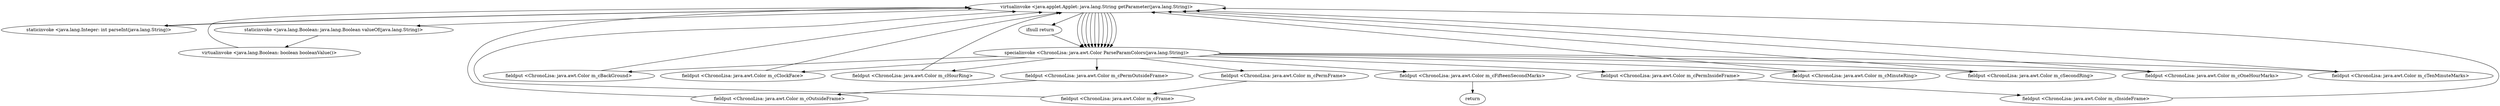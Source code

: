 digraph "" {
"virtualinvoke <java.applet.Applet: java.lang.String getParameter(java.lang.String)>";
 "virtualinvoke <java.applet.Applet: java.lang.String getParameter(java.lang.String)>"->"staticinvoke <java.lang.Integer: int parseInt(java.lang.String)>";
 "staticinvoke <java.lang.Integer: int parseInt(java.lang.String)>"->"virtualinvoke <java.applet.Applet: java.lang.String getParameter(java.lang.String)>";
 "virtualinvoke <java.applet.Applet: java.lang.String getParameter(java.lang.String)>"->"staticinvoke <java.lang.Boolean: java.lang.Boolean valueOf(java.lang.String)>";
 "staticinvoke <java.lang.Boolean: java.lang.Boolean valueOf(java.lang.String)>"->"virtualinvoke <java.lang.Boolean: boolean booleanValue()>";
 "virtualinvoke <java.lang.Boolean: boolean booleanValue()>"->"virtualinvoke <java.applet.Applet: java.lang.String getParameter(java.lang.String)>";
 "virtualinvoke <java.applet.Applet: java.lang.String getParameter(java.lang.String)>"->"specialinvoke <ChronoLisa: java.awt.Color ParseParamColors(java.lang.String)>";
 "specialinvoke <ChronoLisa: java.awt.Color ParseParamColors(java.lang.String)>"->"fieldput <ChronoLisa: java.awt.Color m_cBackGround>";
 "fieldput <ChronoLisa: java.awt.Color m_cBackGround>"->"virtualinvoke <java.applet.Applet: java.lang.String getParameter(java.lang.String)>";
 "virtualinvoke <java.applet.Applet: java.lang.String getParameter(java.lang.String)>"->"specialinvoke <ChronoLisa: java.awt.Color ParseParamColors(java.lang.String)>";
 "specialinvoke <ChronoLisa: java.awt.Color ParseParamColors(java.lang.String)>"->"fieldput <ChronoLisa: java.awt.Color m_cPermOutsideFrame>";
 "fieldput <ChronoLisa: java.awt.Color m_cPermOutsideFrame>"->"fieldput <ChronoLisa: java.awt.Color m_cOutsideFrame>";
 "fieldput <ChronoLisa: java.awt.Color m_cOutsideFrame>"->"virtualinvoke <java.applet.Applet: java.lang.String getParameter(java.lang.String)>";
 "virtualinvoke <java.applet.Applet: java.lang.String getParameter(java.lang.String)>"->"specialinvoke <ChronoLisa: java.awt.Color ParseParamColors(java.lang.String)>";
 "specialinvoke <ChronoLisa: java.awt.Color ParseParamColors(java.lang.String)>"->"fieldput <ChronoLisa: java.awt.Color m_cPermFrame>";
 "fieldput <ChronoLisa: java.awt.Color m_cPermFrame>"->"fieldput <ChronoLisa: java.awt.Color m_cFrame>";
 "fieldput <ChronoLisa: java.awt.Color m_cFrame>"->"virtualinvoke <java.applet.Applet: java.lang.String getParameter(java.lang.String)>";
 "virtualinvoke <java.applet.Applet: java.lang.String getParameter(java.lang.String)>"->"specialinvoke <ChronoLisa: java.awt.Color ParseParamColors(java.lang.String)>";
 "specialinvoke <ChronoLisa: java.awt.Color ParseParamColors(java.lang.String)>"->"fieldput <ChronoLisa: java.awt.Color m_cPermInsideFrame>";
 "fieldput <ChronoLisa: java.awt.Color m_cPermInsideFrame>"->"fieldput <ChronoLisa: java.awt.Color m_cInsideFrame>";
 "fieldput <ChronoLisa: java.awt.Color m_cInsideFrame>"->"virtualinvoke <java.applet.Applet: java.lang.String getParameter(java.lang.String)>";
 "virtualinvoke <java.applet.Applet: java.lang.String getParameter(java.lang.String)>"->"specialinvoke <ChronoLisa: java.awt.Color ParseParamColors(java.lang.String)>";
 "specialinvoke <ChronoLisa: java.awt.Color ParseParamColors(java.lang.String)>"->"fieldput <ChronoLisa: java.awt.Color m_cClockFace>";
 "fieldput <ChronoLisa: java.awt.Color m_cClockFace>"->"virtualinvoke <java.applet.Applet: java.lang.String getParameter(java.lang.String)>";
 "virtualinvoke <java.applet.Applet: java.lang.String getParameter(java.lang.String)>"->"specialinvoke <ChronoLisa: java.awt.Color ParseParamColors(java.lang.String)>";
 "specialinvoke <ChronoLisa: java.awt.Color ParseParamColors(java.lang.String)>"->"fieldput <ChronoLisa: java.awt.Color m_cHourRing>";
 "fieldput <ChronoLisa: java.awt.Color m_cHourRing>"->"virtualinvoke <java.applet.Applet: java.lang.String getParameter(java.lang.String)>";
 "virtualinvoke <java.applet.Applet: java.lang.String getParameter(java.lang.String)>"->"specialinvoke <ChronoLisa: java.awt.Color ParseParamColors(java.lang.String)>";
 "specialinvoke <ChronoLisa: java.awt.Color ParseParamColors(java.lang.String)>"->"fieldput <ChronoLisa: java.awt.Color m_cMinuteRing>";
 "fieldput <ChronoLisa: java.awt.Color m_cMinuteRing>"->"virtualinvoke <java.applet.Applet: java.lang.String getParameter(java.lang.String)>";
 "virtualinvoke <java.applet.Applet: java.lang.String getParameter(java.lang.String)>"->"specialinvoke <ChronoLisa: java.awt.Color ParseParamColors(java.lang.String)>";
 "specialinvoke <ChronoLisa: java.awt.Color ParseParamColors(java.lang.String)>"->"fieldput <ChronoLisa: java.awt.Color m_cSecondRing>";
 "fieldput <ChronoLisa: java.awt.Color m_cSecondRing>"->"virtualinvoke <java.applet.Applet: java.lang.String getParameter(java.lang.String)>";
 "virtualinvoke <java.applet.Applet: java.lang.String getParameter(java.lang.String)>"->"specialinvoke <ChronoLisa: java.awt.Color ParseParamColors(java.lang.String)>";
 "specialinvoke <ChronoLisa: java.awt.Color ParseParamColors(java.lang.String)>"->"fieldput <ChronoLisa: java.awt.Color m_cOneHourMarks>";
 "fieldput <ChronoLisa: java.awt.Color m_cOneHourMarks>"->"virtualinvoke <java.applet.Applet: java.lang.String getParameter(java.lang.String)>";
 "virtualinvoke <java.applet.Applet: java.lang.String getParameter(java.lang.String)>"->"specialinvoke <ChronoLisa: java.awt.Color ParseParamColors(java.lang.String)>";
 "specialinvoke <ChronoLisa: java.awt.Color ParseParamColors(java.lang.String)>"->"fieldput <ChronoLisa: java.awt.Color m_cTenMinuteMarks>";
 "fieldput <ChronoLisa: java.awt.Color m_cTenMinuteMarks>"->"virtualinvoke <java.applet.Applet: java.lang.String getParameter(java.lang.String)>";
 "virtualinvoke <java.applet.Applet: java.lang.String getParameter(java.lang.String)>"->"ifnull return";
 "ifnull return"->"specialinvoke <ChronoLisa: java.awt.Color ParseParamColors(java.lang.String)>";
 "specialinvoke <ChronoLisa: java.awt.Color ParseParamColors(java.lang.String)>"->"fieldput <ChronoLisa: java.awt.Color m_cFifteenSecondMarks>";
 "fieldput <ChronoLisa: java.awt.Color m_cFifteenSecondMarks>"->"return";
}
